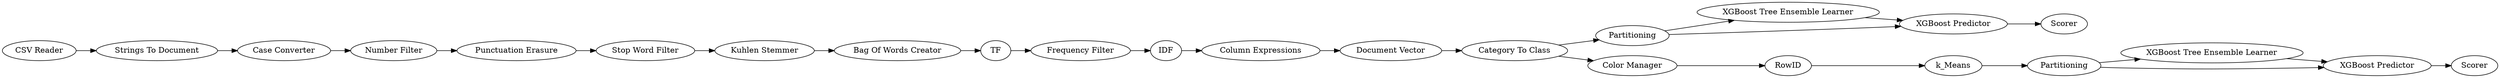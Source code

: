 digraph {
	2 [label="CSV Reader"]
	5 [label="Strings To Document"]
	7 [label="Case Converter"]
	8 [label="Punctuation Erasure"]
	9 [label="Number Filter"]
	11 [label="Stop Word Filter"]
	12 [label="Bag Of Words Creator"]
	14 [label=TF]
	15 [label=IDF]
	16 [label="Column Expressions"]
	17 [label="Document Vector"]
	18 [label="Category To Class"]
	22 [label=Partitioning]
	26 [label="XGBoost Tree Ensemble Learner"]
	27 [label="XGBoost Predictor"]
	28 [label=Scorer]
	29 [label="Frequency Filter"]
	30 [label="Kuhlen Stemmer"]
	31 [label=RowID]
	32 [label=k_Means]
	34 [label="Color Manager"]
	38 [label=Partitioning]
	39 [label="XGBoost Tree Ensemble Learner"]
	40 [label="XGBoost Predictor"]
	41 [label=Scorer]
	2 -> 5
	5 -> 7
	7 -> 9
	8 -> 11
	9 -> 8
	11 -> 30
	12 -> 14
	14 -> 29
	15 -> 16
	16 -> 17
	17 -> 18
	18 -> 22
	18 -> 34
	22 -> 26
	22 -> 27
	26 -> 27
	27 -> 28
	29 -> 15
	30 -> 12
	31 -> 32
	32 -> 38
	34 -> 31
	38 -> 39
	38 -> 40
	39 -> 40
	40 -> 41
	rankdir=LR
}
